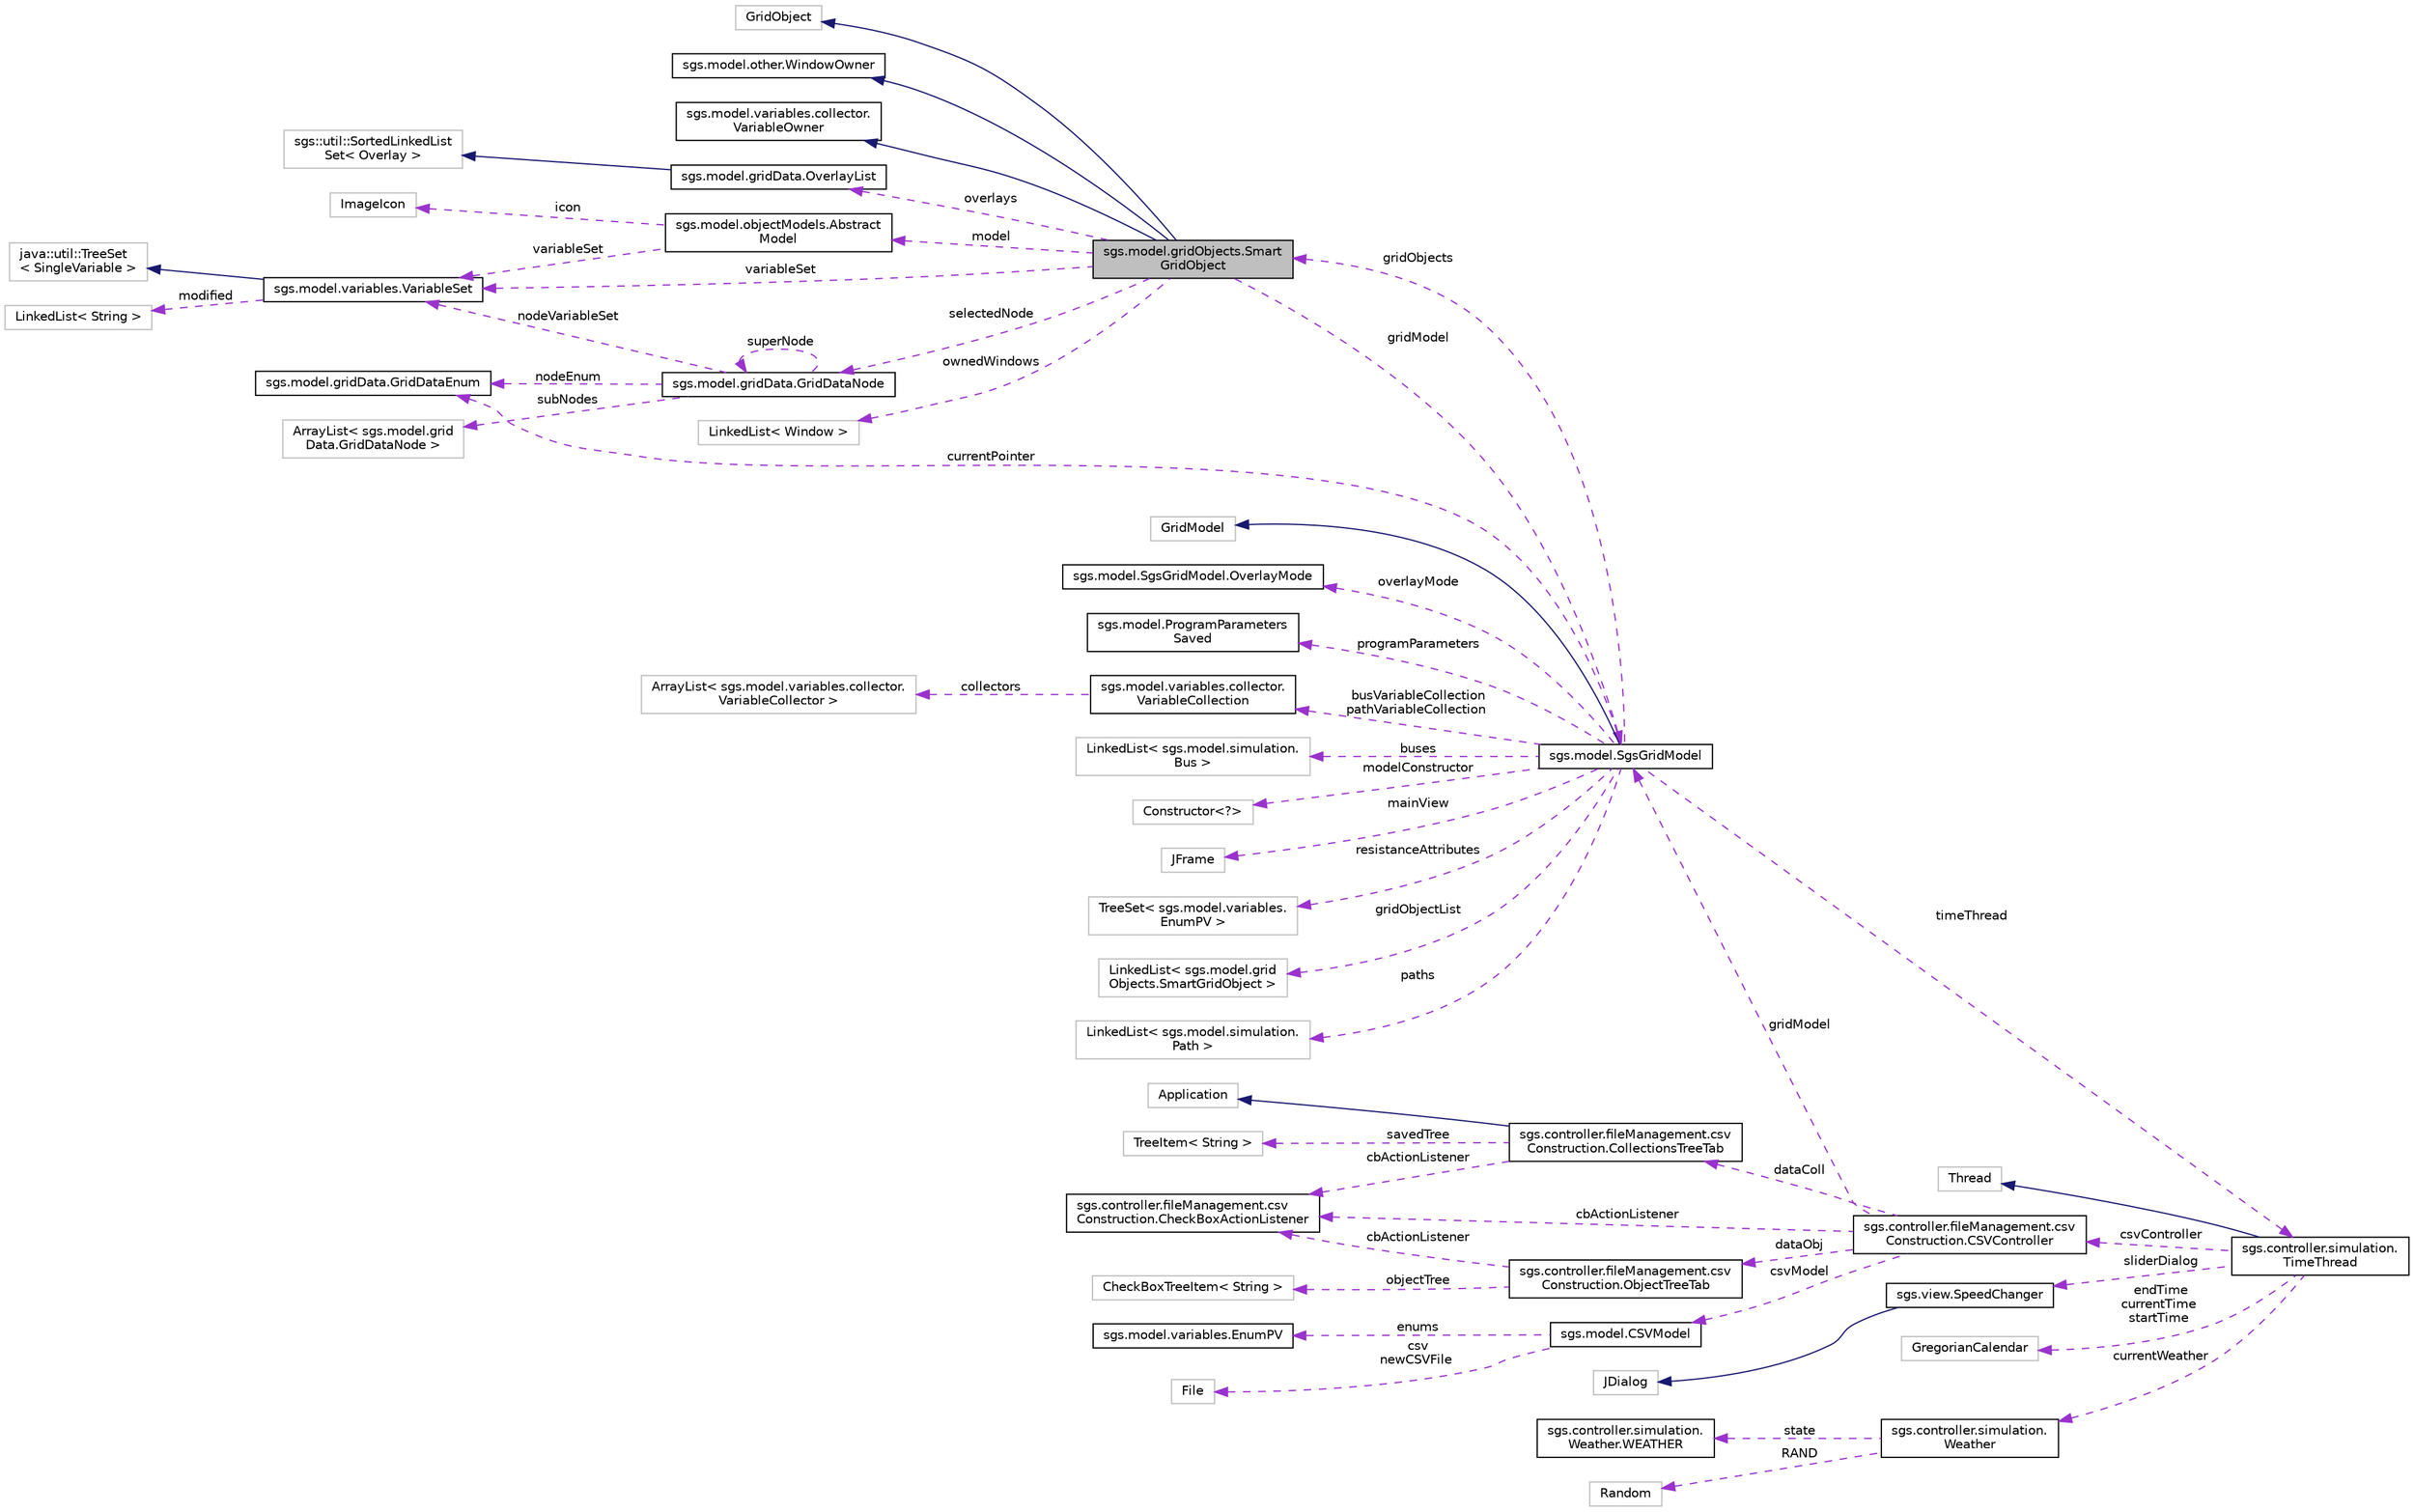 digraph "sgs.model.gridObjects.SmartGridObject"
{
  edge [fontname="Helvetica",fontsize="10",labelfontname="Helvetica",labelfontsize="10"];
  node [fontname="Helvetica",fontsize="10",shape=record];
  rankdir="LR";
  Node1 [label="sgs.model.gridObjects.Smart\lGridObject",height=0.2,width=0.4,color="black", fillcolor="grey75", style="filled" fontcolor="black"];
  Node2 -> Node1 [dir="back",color="midnightblue",fontsize="10",style="solid",fontname="Helvetica"];
  Node2 [label="GridObject",height=0.2,width=0.4,color="grey75", fillcolor="white", style="filled"];
  Node3 -> Node1 [dir="back",color="midnightblue",fontsize="10",style="solid",fontname="Helvetica"];
  Node3 [label="sgs.model.other.WindowOwner",height=0.2,width=0.4,color="black", fillcolor="white", style="filled",URL="$interfacesgs_1_1model_1_1other_1_1_window_owner.html"];
  Node4 -> Node1 [dir="back",color="midnightblue",fontsize="10",style="solid",fontname="Helvetica"];
  Node4 [label="sgs.model.variables.collector.\lVariableOwner",height=0.2,width=0.4,color="black", fillcolor="white", style="filled",URL="$interfacesgs_1_1model_1_1variables_1_1collector_1_1_variable_owner.html"];
  Node5 -> Node1 [dir="back",color="darkorchid3",fontsize="10",style="dashed",label=" overlays" ,fontname="Helvetica"];
  Node5 [label="sgs.model.gridData.OverlayList",height=0.2,width=0.4,color="black", fillcolor="white", style="filled",URL="$classsgs_1_1model_1_1grid_data_1_1_overlay_list.html"];
  Node6 -> Node5 [dir="back",color="midnightblue",fontsize="10",style="solid",fontname="Helvetica"];
  Node6 [label="sgs::util::SortedLinkedList\lSet\< Overlay \>",height=0.2,width=0.4,color="grey75", fillcolor="white", style="filled"];
  Node7 -> Node1 [dir="back",color="darkorchid3",fontsize="10",style="dashed",label=" model" ,fontname="Helvetica"];
  Node7 [label="sgs.model.objectModels.Abstract\lModel",height=0.2,width=0.4,color="black", fillcolor="white", style="filled",URL="$classsgs_1_1model_1_1object_models_1_1_abstract_model.html"];
  Node8 -> Node7 [dir="back",color="darkorchid3",fontsize="10",style="dashed",label=" icon" ,fontname="Helvetica"];
  Node8 [label="ImageIcon",height=0.2,width=0.4,color="grey75", fillcolor="white", style="filled"];
  Node9 -> Node7 [dir="back",color="darkorchid3",fontsize="10",style="dashed",label=" variableSet" ,fontname="Helvetica"];
  Node9 [label="sgs.model.variables.VariableSet",height=0.2,width=0.4,color="black", fillcolor="white", style="filled",URL="$classsgs_1_1model_1_1variables_1_1_variable_set.html"];
  Node10 -> Node9 [dir="back",color="midnightblue",fontsize="10",style="solid",fontname="Helvetica"];
  Node10 [label="java::util::TreeSet\l\< SingleVariable \>",height=0.2,width=0.4,color="grey75", fillcolor="white", style="filled"];
  Node11 -> Node9 [dir="back",color="darkorchid3",fontsize="10",style="dashed",label=" modified" ,fontname="Helvetica"];
  Node11 [label="LinkedList\< String \>",height=0.2,width=0.4,color="grey75", fillcolor="white", style="filled"];
  Node12 -> Node1 [dir="back",color="darkorchid3",fontsize="10",style="dashed",label=" selectedNode" ,fontname="Helvetica"];
  Node12 [label="sgs.model.gridData.GridDataNode",height=0.2,width=0.4,color="black", fillcolor="white", style="filled",URL="$classsgs_1_1model_1_1grid_data_1_1_grid_data_node.html"];
  Node13 -> Node12 [dir="back",color="darkorchid3",fontsize="10",style="dashed",label=" nodeEnum" ,fontname="Helvetica"];
  Node13 [label="sgs.model.gridData.GridDataEnum",height=0.2,width=0.4,color="black", fillcolor="white", style="filled",URL="$enumsgs_1_1model_1_1grid_data_1_1_grid_data_enum.html"];
  Node12 -> Node12 [dir="back",color="darkorchid3",fontsize="10",style="dashed",label=" superNode" ,fontname="Helvetica"];
  Node14 -> Node12 [dir="back",color="darkorchid3",fontsize="10",style="dashed",label=" subNodes" ,fontname="Helvetica"];
  Node14 [label="ArrayList\< sgs.model.grid\lData.GridDataNode \>",height=0.2,width=0.4,color="grey75", fillcolor="white", style="filled"];
  Node9 -> Node12 [dir="back",color="darkorchid3",fontsize="10",style="dashed",label=" nodeVariableSet" ,fontname="Helvetica"];
  Node15 -> Node1 [dir="back",color="darkorchid3",fontsize="10",style="dashed",label=" gridModel" ,fontname="Helvetica"];
  Node15 [label="sgs.model.SgsGridModel",height=0.2,width=0.4,color="black", fillcolor="white", style="filled",URL="$classsgs_1_1model_1_1_sgs_grid_model.html"];
  Node16 -> Node15 [dir="back",color="midnightblue",fontsize="10",style="solid",fontname="Helvetica"];
  Node16 [label="GridModel",height=0.2,width=0.4,color="grey75", fillcolor="white", style="filled"];
  Node17 -> Node15 [dir="back",color="darkorchid3",fontsize="10",style="dashed",label=" overlayMode" ,fontname="Helvetica"];
  Node17 [label="sgs.model.SgsGridModel.OverlayMode",height=0.2,width=0.4,color="black", fillcolor="white", style="filled",URL="$enumsgs_1_1model_1_1_sgs_grid_model_1_1_overlay_mode.html"];
  Node18 -> Node15 [dir="back",color="darkorchid3",fontsize="10",style="dashed",label=" programParameters" ,fontname="Helvetica"];
  Node18 [label="sgs.model.ProgramParameters\lSaved",height=0.2,width=0.4,color="black", fillcolor="white", style="filled",URL="$classsgs_1_1model_1_1_program_parameters_saved.html"];
  Node13 -> Node15 [dir="back",color="darkorchid3",fontsize="10",style="dashed",label=" currentPointer" ,fontname="Helvetica"];
  Node1 -> Node15 [dir="back",color="darkorchid3",fontsize="10",style="dashed",label=" gridObjects" ,fontname="Helvetica"];
  Node19 -> Node15 [dir="back",color="darkorchid3",fontsize="10",style="dashed",label=" busVariableCollection\npathVariableCollection" ,fontname="Helvetica"];
  Node19 [label="sgs.model.variables.collector.\lVariableCollection",height=0.2,width=0.4,color="black", fillcolor="white", style="filled",URL="$classsgs_1_1model_1_1variables_1_1collector_1_1_variable_collection.html"];
  Node20 -> Node19 [dir="back",color="darkorchid3",fontsize="10",style="dashed",label=" collectors" ,fontname="Helvetica"];
  Node20 [label="ArrayList\< sgs.model.variables.collector.\lVariableCollector \>",height=0.2,width=0.4,color="grey75", fillcolor="white", style="filled"];
  Node21 -> Node15 [dir="back",color="darkorchid3",fontsize="10",style="dashed",label=" buses" ,fontname="Helvetica"];
  Node21 [label="LinkedList\< sgs.model.simulation.\lBus \>",height=0.2,width=0.4,color="grey75", fillcolor="white", style="filled"];
  Node22 -> Node15 [dir="back",color="darkorchid3",fontsize="10",style="dashed",label=" modelConstructor" ,fontname="Helvetica"];
  Node22 [label="Constructor\<?\>",height=0.2,width=0.4,color="grey75", fillcolor="white", style="filled"];
  Node23 -> Node15 [dir="back",color="darkorchid3",fontsize="10",style="dashed",label=" mainView" ,fontname="Helvetica"];
  Node23 [label="JFrame",height=0.2,width=0.4,color="grey75", fillcolor="white", style="filled"];
  Node24 -> Node15 [dir="back",color="darkorchid3",fontsize="10",style="dashed",label=" resistanceAttributes" ,fontname="Helvetica"];
  Node24 [label="TreeSet\< sgs.model.variables.\lEnumPV \>",height=0.2,width=0.4,color="grey75", fillcolor="white", style="filled"];
  Node25 -> Node15 [dir="back",color="darkorchid3",fontsize="10",style="dashed",label=" timeThread" ,fontname="Helvetica"];
  Node25 [label="sgs.controller.simulation.\lTimeThread",height=0.2,width=0.4,color="black", fillcolor="white", style="filled",URL="$classsgs_1_1controller_1_1simulation_1_1_time_thread.html"];
  Node26 -> Node25 [dir="back",color="midnightblue",fontsize="10",style="solid",fontname="Helvetica"];
  Node26 [label="Thread",height=0.2,width=0.4,color="grey75", fillcolor="white", style="filled"];
  Node27 -> Node25 [dir="back",color="darkorchid3",fontsize="10",style="dashed",label=" csvController" ,fontname="Helvetica"];
  Node27 [label="sgs.controller.fileManagement.csv\lConstruction.CSVController",height=0.2,width=0.4,color="black", fillcolor="white", style="filled",URL="$classsgs_1_1controller_1_1file_management_1_1csv_construction_1_1_c_s_v_controller.html"];
  Node28 -> Node27 [dir="back",color="darkorchid3",fontsize="10",style="dashed",label=" dataColl" ,fontname="Helvetica"];
  Node28 [label="sgs.controller.fileManagement.csv\lConstruction.CollectionsTreeTab",height=0.2,width=0.4,color="black", fillcolor="white", style="filled",URL="$classsgs_1_1controller_1_1file_management_1_1csv_construction_1_1_collections_tree_tab.html"];
  Node29 -> Node28 [dir="back",color="midnightblue",fontsize="10",style="solid",fontname="Helvetica"];
  Node29 [label="Application",height=0.2,width=0.4,color="grey75", fillcolor="white", style="filled"];
  Node30 -> Node28 [dir="back",color="darkorchid3",fontsize="10",style="dashed",label=" savedTree" ,fontname="Helvetica"];
  Node30 [label="TreeItem\< String \>",height=0.2,width=0.4,color="grey75", fillcolor="white", style="filled"];
  Node31 -> Node28 [dir="back",color="darkorchid3",fontsize="10",style="dashed",label=" cbActionListener" ,fontname="Helvetica"];
  Node31 [label="sgs.controller.fileManagement.csv\lConstruction.CheckBoxActionListener",height=0.2,width=0.4,color="black", fillcolor="white", style="filled",URL="$classsgs_1_1controller_1_1file_management_1_1csv_construction_1_1_check_box_action_listener.html"];
  Node15 -> Node27 [dir="back",color="darkorchid3",fontsize="10",style="dashed",label=" gridModel" ,fontname="Helvetica"];
  Node32 -> Node27 [dir="back",color="darkorchid3",fontsize="10",style="dashed",label=" dataObj" ,fontname="Helvetica"];
  Node32 [label="sgs.controller.fileManagement.csv\lConstruction.ObjectTreeTab",height=0.2,width=0.4,color="black", fillcolor="white", style="filled",URL="$classsgs_1_1controller_1_1file_management_1_1csv_construction_1_1_object_tree_tab.html"];
  Node33 -> Node32 [dir="back",color="darkorchid3",fontsize="10",style="dashed",label=" objectTree" ,fontname="Helvetica"];
  Node33 [label="CheckBoxTreeItem\< String \>",height=0.2,width=0.4,color="grey75", fillcolor="white", style="filled"];
  Node31 -> Node32 [dir="back",color="darkorchid3",fontsize="10",style="dashed",label=" cbActionListener" ,fontname="Helvetica"];
  Node34 -> Node27 [dir="back",color="darkorchid3",fontsize="10",style="dashed",label=" csvModel" ,fontname="Helvetica"];
  Node34 [label="sgs.model.CSVModel",height=0.2,width=0.4,color="black", fillcolor="white", style="filled",URL="$classsgs_1_1model_1_1_c_s_v_model.html"];
  Node35 -> Node34 [dir="back",color="darkorchid3",fontsize="10",style="dashed",label=" enums" ,fontname="Helvetica"];
  Node35 [label="sgs.model.variables.EnumPV",height=0.2,width=0.4,color="black", fillcolor="white", style="filled",URL="$enumsgs_1_1model_1_1variables_1_1_enum_p_v.html"];
  Node36 -> Node34 [dir="back",color="darkorchid3",fontsize="10",style="dashed",label=" csv\nnewCSVFile" ,fontname="Helvetica"];
  Node36 [label="File",height=0.2,width=0.4,color="grey75", fillcolor="white", style="filled"];
  Node31 -> Node27 [dir="back",color="darkorchid3",fontsize="10",style="dashed",label=" cbActionListener" ,fontname="Helvetica"];
  Node37 -> Node25 [dir="back",color="darkorchid3",fontsize="10",style="dashed",label=" sliderDialog" ,fontname="Helvetica"];
  Node37 [label="sgs.view.SpeedChanger",height=0.2,width=0.4,color="black", fillcolor="white", style="filled",URL="$classsgs_1_1view_1_1_speed_changer.html"];
  Node38 -> Node37 [dir="back",color="midnightblue",fontsize="10",style="solid",fontname="Helvetica"];
  Node38 [label="JDialog",height=0.2,width=0.4,color="grey75", fillcolor="white", style="filled"];
  Node39 -> Node25 [dir="back",color="darkorchid3",fontsize="10",style="dashed",label=" endTime\ncurrentTime\nstartTime" ,fontname="Helvetica"];
  Node39 [label="GregorianCalendar",height=0.2,width=0.4,color="grey75", fillcolor="white", style="filled"];
  Node40 -> Node25 [dir="back",color="darkorchid3",fontsize="10",style="dashed",label=" currentWeather" ,fontname="Helvetica"];
  Node40 [label="sgs.controller.simulation.\lWeather",height=0.2,width=0.4,color="black", fillcolor="white", style="filled",URL="$classsgs_1_1controller_1_1simulation_1_1_weather.html"];
  Node41 -> Node40 [dir="back",color="darkorchid3",fontsize="10",style="dashed",label=" state" ,fontname="Helvetica"];
  Node41 [label="sgs.controller.simulation.\lWeather.WEATHER",height=0.2,width=0.4,color="black", fillcolor="white", style="filled",URL="$enumsgs_1_1controller_1_1simulation_1_1_weather_1_1_w_e_a_t_h_e_r.html"];
  Node42 -> Node40 [dir="back",color="darkorchid3",fontsize="10",style="dashed",label=" RAND" ,fontname="Helvetica"];
  Node42 [label="Random",height=0.2,width=0.4,color="grey75", fillcolor="white", style="filled"];
  Node43 -> Node15 [dir="back",color="darkorchid3",fontsize="10",style="dashed",label=" gridObjectList" ,fontname="Helvetica"];
  Node43 [label="LinkedList\< sgs.model.grid\lObjects.SmartGridObject \>",height=0.2,width=0.4,color="grey75", fillcolor="white", style="filled"];
  Node44 -> Node15 [dir="back",color="darkorchid3",fontsize="10",style="dashed",label=" paths" ,fontname="Helvetica"];
  Node44 [label="LinkedList\< sgs.model.simulation.\lPath \>",height=0.2,width=0.4,color="grey75", fillcolor="white", style="filled"];
  Node45 -> Node1 [dir="back",color="darkorchid3",fontsize="10",style="dashed",label=" ownedWindows" ,fontname="Helvetica"];
  Node45 [label="LinkedList\< Window \>",height=0.2,width=0.4,color="grey75", fillcolor="white", style="filled"];
  Node9 -> Node1 [dir="back",color="darkorchid3",fontsize="10",style="dashed",label=" variableSet" ,fontname="Helvetica"];
}
